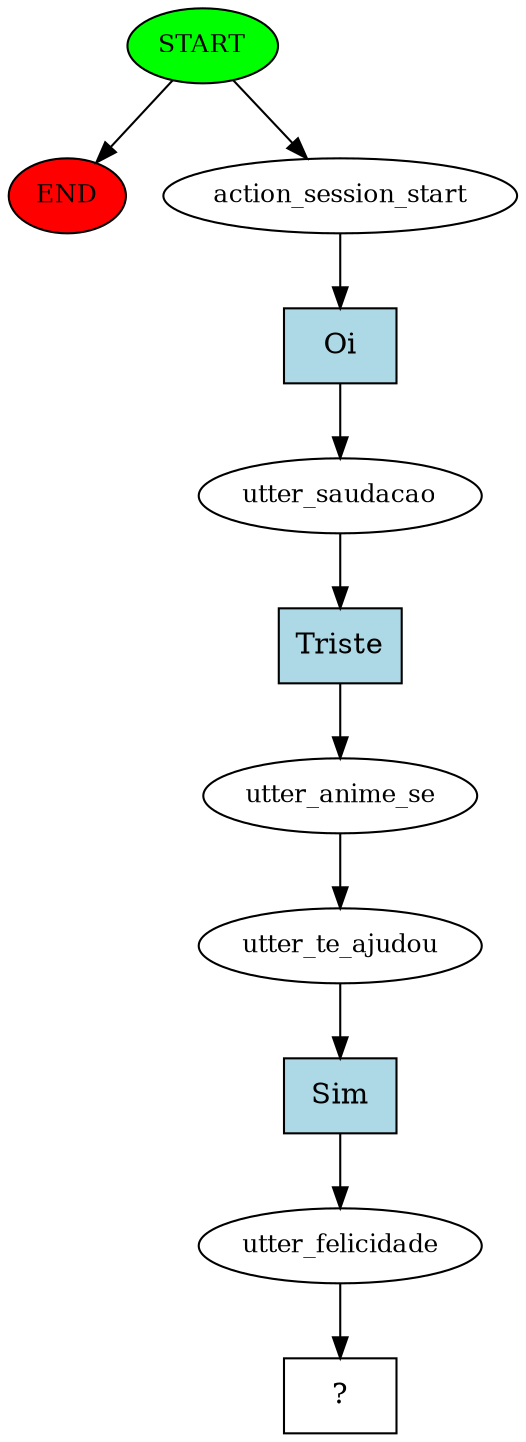 digraph  {
0 [class="start active", fillcolor=green, fontsize=12, label=START, style=filled];
"-1" [class=end, fillcolor=red, fontsize=12, label=END, style=filled];
1 [class=active, fontsize=12, label=action_session_start];
2 [class=active, fontsize=12, label=utter_saudacao];
3 [class=active, fontsize=12, label=utter_anime_se];
4 [class=active, fontsize=12, label=utter_te_ajudou];
5 [class=active, fontsize=12, label=utter_felicidade];
6 [class="intent dashed active", label="  ?  ", shape=rect];
7 [class="intent active", fillcolor=lightblue, label=Oi, shape=rect, style=filled];
8 [class="intent active", fillcolor=lightblue, label=Triste, shape=rect, style=filled];
9 [class="intent active", fillcolor=lightblue, label=Sim, shape=rect, style=filled];
0 -> "-1"  [class="", key=NONE, label=""];
0 -> 1  [class=active, key=NONE, label=""];
1 -> 7  [class=active, key=0];
2 -> 8  [class=active, key=0];
3 -> 4  [class=active, key=NONE, label=""];
4 -> 9  [class=active, key=0];
5 -> 6  [class=active, key=NONE, label=""];
7 -> 2  [class=active, key=0];
8 -> 3  [class=active, key=0];
9 -> 5  [class=active, key=0];
}
